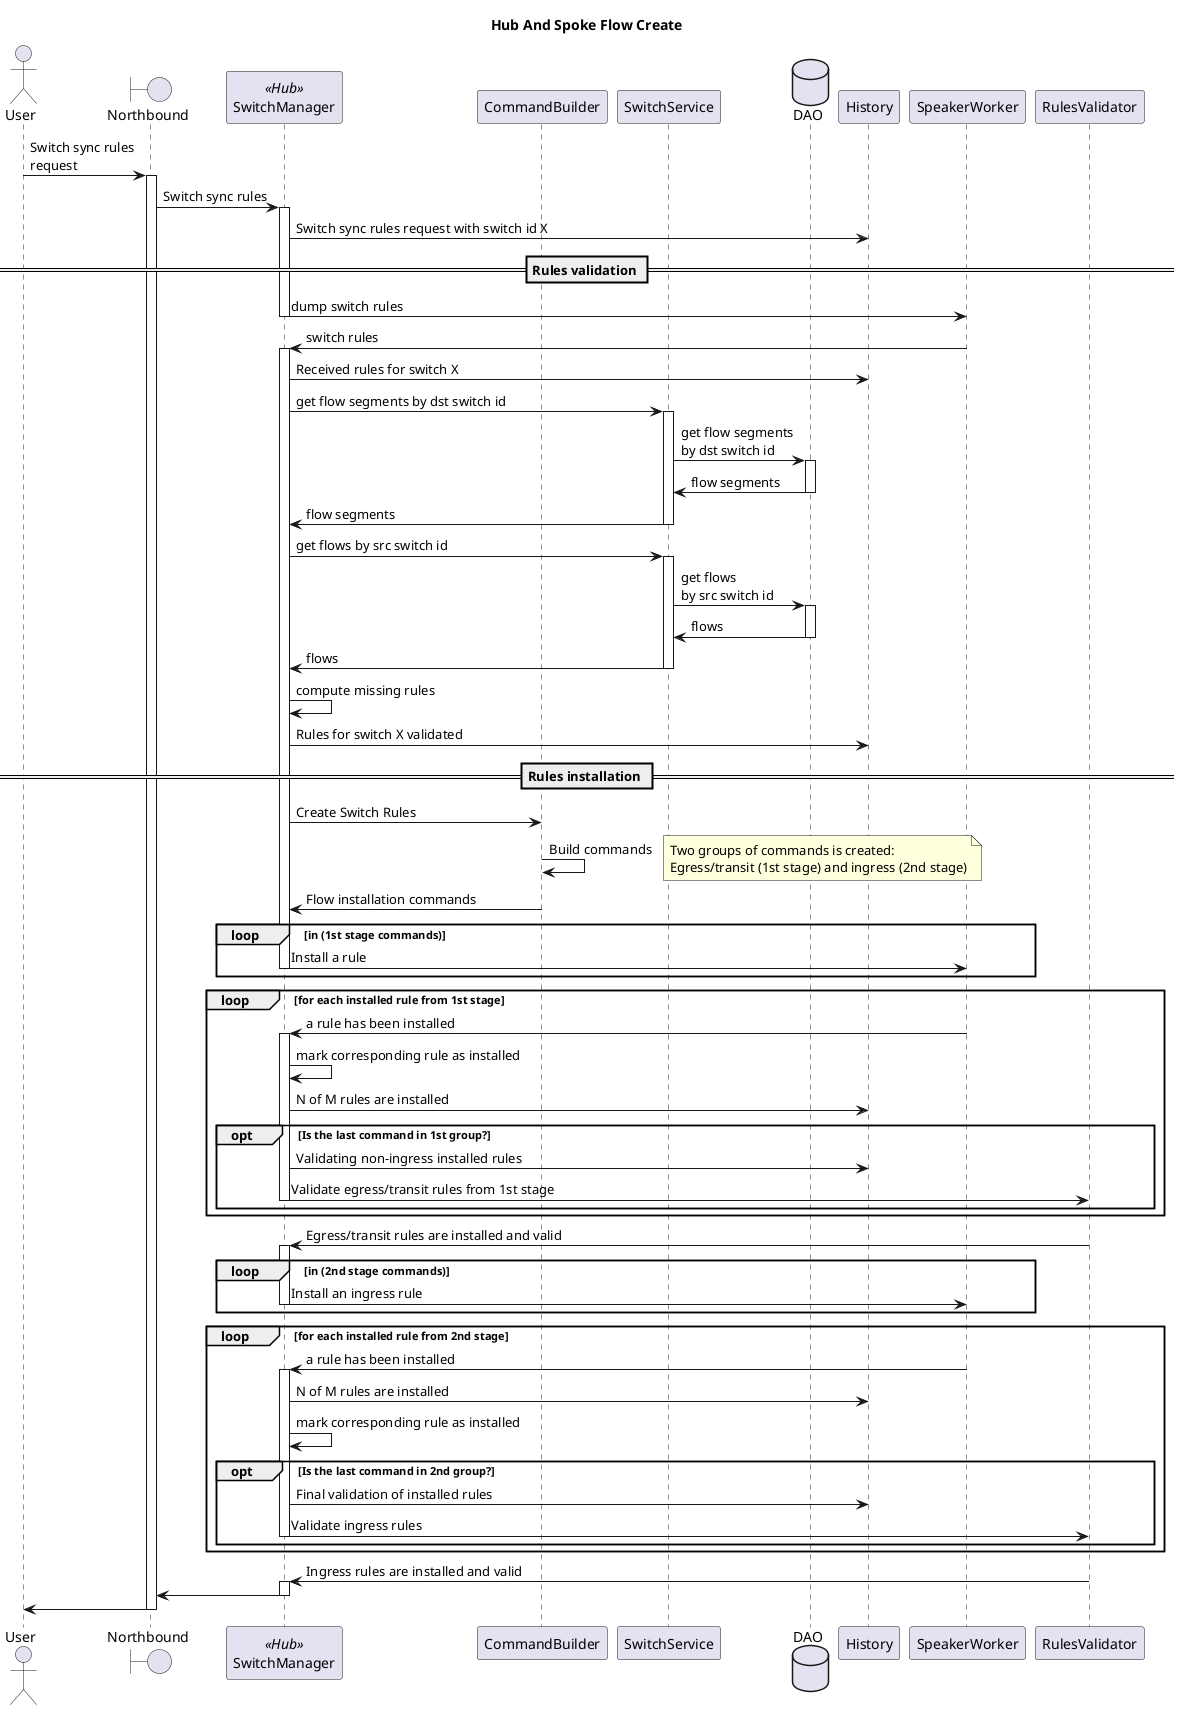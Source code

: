 @startuml
title Hub And Spoke Flow Create

  actor User
boundary Northbound as NB
participant SwitchManager << Hub >>
participant CommandBuilder
participant SwitchService
database DAO
participant History
participant SpeakerWorker
participant RulesValidator

User -> NB : Switch sync rules\nrequest

activate NB
NB -> SwitchManager : Switch sync rules
activate SwitchManager
SwitchManager -> History : Switch sync rules request with switch id X

== Rules validation ==
SwitchManager -> SpeakerWorker : dump switch rules
deactivate SwitchManager
SpeakerWorker -> SwitchManager : switch rules
activate SwitchManager
SwitchManager -> History : Received rules for switch X
SwitchManager -> SwitchService : get flow segments by dst switch id
activate SwitchService
SwitchService -> DAO : get flow segments\nby dst switch id
activate DAO
DAO -> SwitchService : flow segments
deactivate DAO
SwitchService -> SwitchManager : flow segments
deactivate SwitchService

SwitchManager -> SwitchService : get flows by src switch id
activate SwitchService
SwitchService -> DAO : get flows\nby src switch id
activate DAO
DAO -> SwitchService : flows
deactivate DAO
SwitchService -> SwitchManager : flows
deactivate SwitchService

SwitchManager -> SwitchManager : compute missing rules

SwitchManager -> History : Rules for switch X validated

== Rules installation ==
SwitchManager -> CommandBuilder : Create Switch Rules
CommandBuilder -> CommandBuilder : Build commands
note right : Two groups of commands is created:\nEgress/transit (1st stage) and ingress (2nd stage)

CommandBuilder -> SwitchManager : Flow installation commands
loop in (1st stage commands)
    SwitchManager -> SpeakerWorker : Install a rule
    deactivate SwitchManager
end

 loop for each installed rule from 1st stage
    SpeakerWorker -> SwitchManager : a rule has been installed
    activate SwitchManager
    SwitchManager -> SwitchManager : mark corresponding rule as installed
    SwitchManager -> History : N of M rules are installed
    opt Is the last command in 1st group?
        SwitchManager -> History : Validating non-ingress installed rules
        SwitchManager -> RulesValidator : Validate egress/transit rules from 1st stage
        deactivate SwitchManager
    end
end

RulesValidator -> SwitchManager : Egress/transit rules are installed and valid
activate SwitchManager
loop in (2nd stage commands)
    SwitchManager -> SpeakerWorker : Install an ingress rule
    deactivate SwitchManager
end

 loop for each installed rule from 2nd stage
    SpeakerWorker -> SwitchManager : a rule has been installed
    activate SwitchManager
    SwitchManager -> History : N of M rules are installed
    SwitchManager -> SwitchManager : mark corresponding rule as installed
    opt Is the last command in 2nd group?
        SwitchManager -> History : Final validation of installed rules
        SwitchManager -> RulesValidator : Validate ingress rules
     deactivate SwitchManager
    end
end

RulesValidator -> SwitchManager : Ingress rules are installed and valid
activate SwitchManager
SwitchManager -> NB
deactivate SwitchManager
NB -> User
deactivate NB

 @enduml